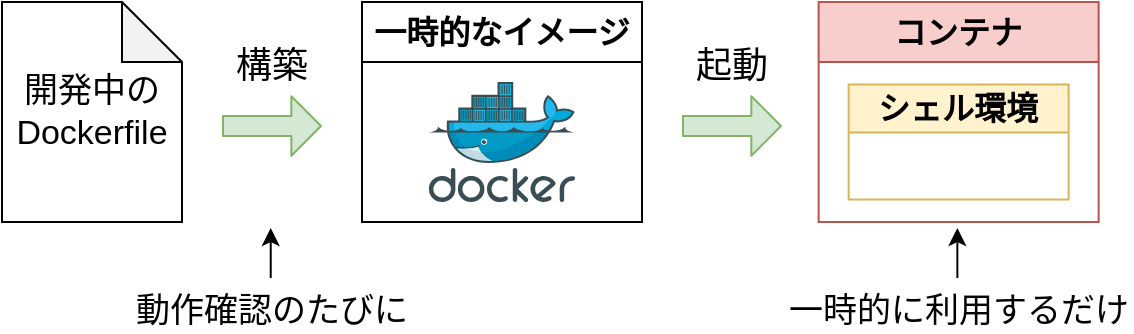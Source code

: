 <mxfile>
    <diagram id="O9MsgoVJyA5zUJ9LyIUo" name="ページ1">
        <mxGraphModel dx="746" dy="813" grid="1" gridSize="10" guides="1" tooltips="1" connect="1" arrows="1" fold="1" page="1" pageScale="1" pageWidth="583" pageHeight="413" math="0" shadow="0">
            <root>
                <mxCell id="0"/>
                <mxCell id="1" parent="0"/>
                <mxCell id="61" value="&lt;font style=&quot;font-size: 17px;&quot;&gt;開発中の&lt;br&gt;Dockerfile&lt;/font&gt;" style="shape=note;whiteSpace=wrap;html=1;backgroundOutline=1;darkOpacity=0.05;" parent="1" vertex="1">
                    <mxGeometry width="90" height="110" as="geometry"/>
                </mxCell>
                <mxCell id="63" value="&lt;font style=&quot;font-size: 18px;&quot;&gt;構築&lt;/font&gt;" style="text;html=1;strokeColor=none;fillColor=none;align=center;verticalAlign=middle;whiteSpace=wrap;rounded=0;labelBackgroundColor=#FFFFFF;fontSize=18;fontColor=#000000;" parent="1" vertex="1">
                    <mxGeometry x="115" y="22" width="40" height="20" as="geometry"/>
                </mxCell>
                <mxCell id="64" value="&lt;font style=&quot;font-size: 16px;&quot;&gt;一時的なイメージ&lt;/font&gt;" style="swimlane;whiteSpace=wrap;html=1;startSize=30;" parent="1" vertex="1">
                    <mxGeometry x="180" width="140" height="110" as="geometry"/>
                </mxCell>
                <mxCell id="65" value="" style="sketch=0;aspect=fixed;html=1;points=[];align=center;image;fontSize=12;image=img/lib/mscae/Docker.svg;" parent="64" vertex="1">
                    <mxGeometry x="33.41" y="40" width="73.17" height="60" as="geometry"/>
                </mxCell>
                <mxCell id="66" value="&lt;font style=&quot;font-size: 18px;&quot;&gt;起動&lt;/font&gt;" style="text;html=1;strokeColor=none;fillColor=none;align=center;verticalAlign=middle;whiteSpace=wrap;rounded=0;labelBackgroundColor=#FFFFFF;fontSize=18;fontColor=#000000;" parent="1" vertex="1">
                    <mxGeometry x="345" y="22" width="40" height="20" as="geometry"/>
                </mxCell>
                <mxCell id="73" value="&lt;font style=&quot;font-size: 17px;&quot;&gt;一時的に利用するだけ&lt;/font&gt;" style="text;html=1;strokeColor=none;fillColor=none;align=center;verticalAlign=middle;whiteSpace=wrap;rounded=0;" parent="1" vertex="1">
                    <mxGeometry x="391.66" y="145" width="173.32" height="20" as="geometry"/>
                </mxCell>
                <mxCell id="74" value="" style="endArrow=classic;html=1;" parent="1" edge="1">
                    <mxGeometry width="50" height="50" relative="1" as="geometry">
                        <mxPoint x="477.68" y="138" as="sourcePoint"/>
                        <mxPoint x="477.68" y="113" as="targetPoint"/>
                    </mxGeometry>
                </mxCell>
                <mxCell id="92" value="" style="shape=flexArrow;endArrow=classic;html=1;fontSize=18;fontColor=#000000;fillColor=#d5e8d4;strokeColor=#82b366;endWidth=18.75;endSize=4.612;" parent="1" edge="1">
                    <mxGeometry width="50" height="50" relative="1" as="geometry">
                        <mxPoint x="340" y="62" as="sourcePoint"/>
                        <mxPoint x="390" y="62" as="targetPoint"/>
                    </mxGeometry>
                </mxCell>
                <mxCell id="93" value="" style="shape=flexArrow;endArrow=classic;html=1;fontSize=18;fontColor=#000000;fillColor=#d5e8d4;strokeColor=#82b366;endWidth=18.75;endSize=4.612;" parent="1" edge="1">
                    <mxGeometry width="50" height="50" relative="1" as="geometry">
                        <mxPoint x="110" y="62" as="sourcePoint"/>
                        <mxPoint x="160" y="62" as="targetPoint"/>
                    </mxGeometry>
                </mxCell>
                <mxCell id="100" value="&lt;font style=&quot;font-size: 16px;&quot;&gt;コンテナ&lt;/font&gt;" style="swimlane;whiteSpace=wrap;html=1;startSize=30;fillColor=#f8cecc;strokeColor=#b85450;" parent="1" vertex="1">
                    <mxGeometry x="408.32" width="140" height="110" as="geometry"/>
                </mxCell>
                <mxCell id="101" value="&lt;font style=&quot;font-size: 16px;&quot;&gt;シェル環境&lt;/font&gt;" style="swimlane;whiteSpace=wrap;html=1;fontSize=16;startSize=24;fillColor=#fff2cc;strokeColor=#d6b656;" parent="100" vertex="1">
                    <mxGeometry x="15" y="41.25" width="110" height="57.5" as="geometry"/>
                </mxCell>
                <mxCell id="102" value="&lt;font style=&quot;font-size: 17px;&quot;&gt;動作確認のたびに&lt;/font&gt;" style="text;html=1;strokeColor=none;fillColor=none;align=center;verticalAlign=middle;whiteSpace=wrap;rounded=0;" vertex="1" parent="1">
                    <mxGeometry x="65" y="145" width="140" height="20" as="geometry"/>
                </mxCell>
                <mxCell id="103" value="" style="endArrow=classic;html=1;" edge="1" parent="1">
                    <mxGeometry width="50" height="50" relative="1" as="geometry">
                        <mxPoint x="134.36" y="138" as="sourcePoint"/>
                        <mxPoint x="134.36" y="113" as="targetPoint"/>
                    </mxGeometry>
                </mxCell>
            </root>
        </mxGraphModel>
    </diagram>
</mxfile>